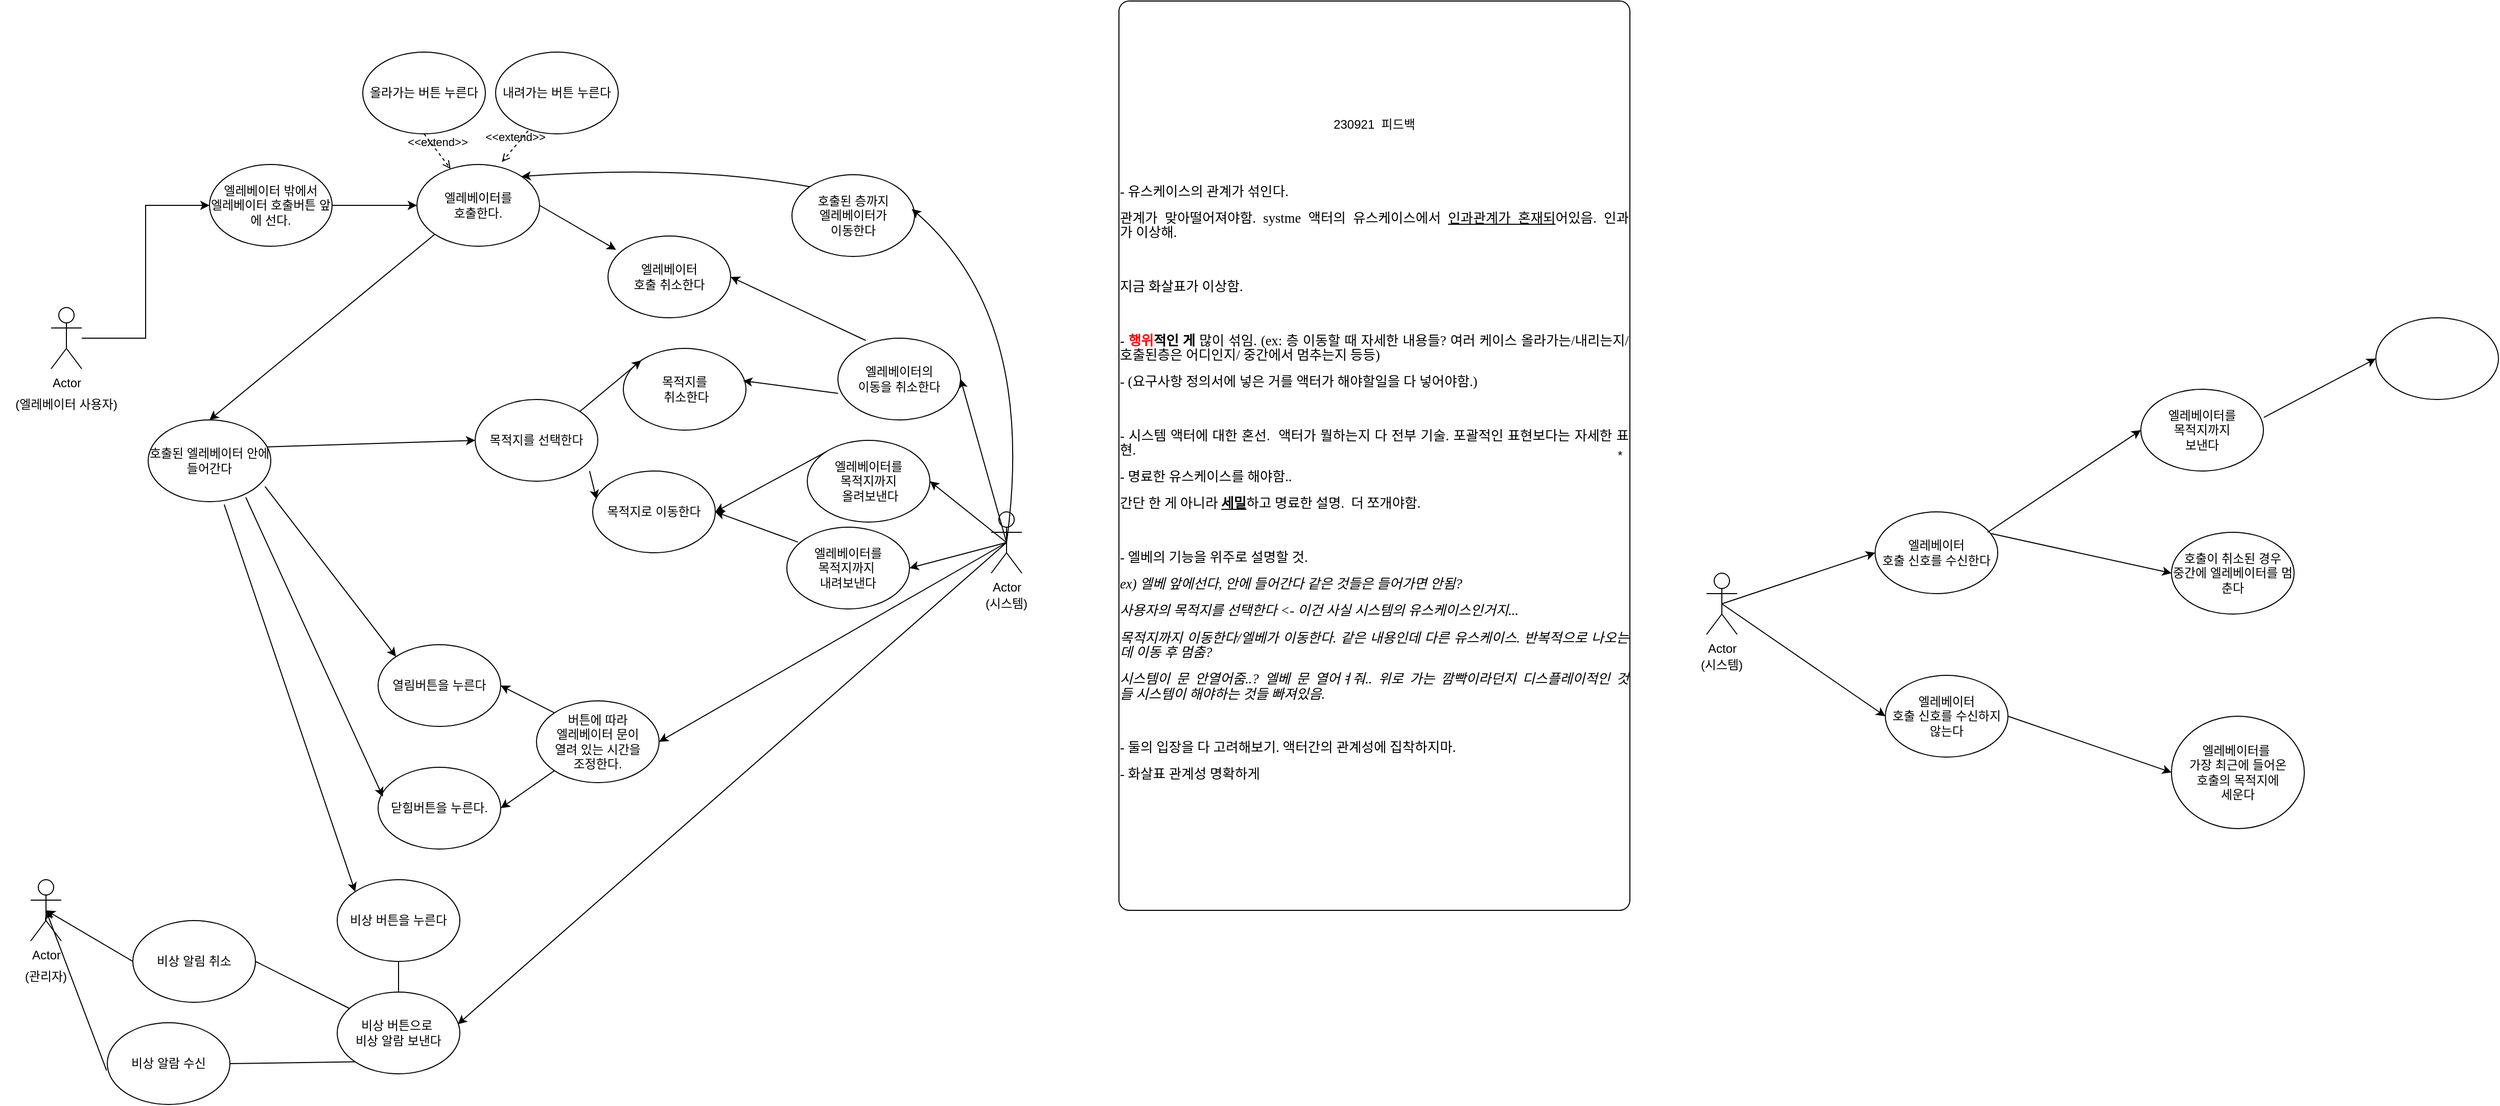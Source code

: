 <mxfile version="21.8.2" type="github">
  <diagram name="페이지-1" id="W_GuoXnU9VPZzK8BfVaY">
    <mxGraphModel dx="1353" dy="1090" grid="1" gridSize="10" guides="1" tooltips="1" connect="1" arrows="1" fold="1" page="1" pageScale="1" pageWidth="827" pageHeight="1169" math="0" shadow="0">
      <root>
        <mxCell id="0" />
        <mxCell id="1" parent="0" />
        <mxCell id="Ewi4ONr6DaGeuIS63GaE-8" value="" style="edgeStyle=orthogonalEdgeStyle;rounded=0;orthogonalLoop=1;jettySize=auto;html=1;entryX=0;entryY=0.5;entryDx=0;entryDy=0;" parent="1" source="Ewi4ONr6DaGeuIS63GaE-1" target="Ewi4ONr6DaGeuIS63GaE-9" edge="1">
          <mxGeometry relative="1" as="geometry">
            <mxPoint x="140" y="380" as="targetPoint" />
          </mxGeometry>
        </mxCell>
        <mxCell id="Ewi4ONr6DaGeuIS63GaE-1" value="Actor" style="shape=umlActor;verticalLabelPosition=bottom;verticalAlign=top;html=1;outlineConnect=0;" parent="1" vertex="1">
          <mxGeometry x="55" y="350" width="30" height="60" as="geometry" />
        </mxCell>
        <mxCell id="Ewi4ONr6DaGeuIS63GaE-2" value="Actor" style="shape=umlActor;verticalLabelPosition=bottom;verticalAlign=top;html=1;outlineConnect=0;" parent="1" vertex="1">
          <mxGeometry x="35" y="910" width="30" height="60" as="geometry" />
        </mxCell>
        <mxCell id="drnFQy5XmnM4WV22o5B0-5" value="" style="edgeStyle=orthogonalEdgeStyle;rounded=0;orthogonalLoop=1;jettySize=auto;html=1;" parent="1" source="Ewi4ONr6DaGeuIS63GaE-9" target="drnFQy5XmnM4WV22o5B0-4" edge="1">
          <mxGeometry relative="1" as="geometry" />
        </mxCell>
        <mxCell id="Ewi4ONr6DaGeuIS63GaE-9" value="엘레베이터 밖에서&lt;br&gt;엘레베이터 호출버튼 앞에 선다." style="ellipse;whiteSpace=wrap;html=1;" parent="1" vertex="1">
          <mxGeometry x="210" y="210" width="120" height="80" as="geometry" />
        </mxCell>
        <mxCell id="Ewi4ONr6DaGeuIS63GaE-15" value="호출된 엘레베이터 안에 들어간다" style="ellipse;whiteSpace=wrap;html=1;" parent="1" vertex="1">
          <mxGeometry x="150" y="460" width="120" height="80" as="geometry" />
        </mxCell>
        <mxCell id="Ewi4ONr6DaGeuIS63GaE-16" value="내려가는 버튼 누른다" style="ellipse;whiteSpace=wrap;html=1;" parent="1" vertex="1">
          <mxGeometry x="490" y="100" width="120" height="80" as="geometry" />
        </mxCell>
        <mxCell id="Ewi4ONr6DaGeuIS63GaE-18" value="올라가는 버튼 누른다" style="ellipse;whiteSpace=wrap;html=1;" parent="1" vertex="1">
          <mxGeometry x="360" y="100" width="120" height="80" as="geometry" />
        </mxCell>
        <mxCell id="Ewi4ONr6DaGeuIS63GaE-21" value="목적지로 이동한다" style="ellipse;whiteSpace=wrap;html=1;" parent="1" vertex="1">
          <mxGeometry x="585" y="510" width="120" height="80" as="geometry" />
        </mxCell>
        <mxCell id="Ewi4ONr6DaGeuIS63GaE-24" value="목적지를&lt;br&gt;&amp;nbsp;취소한다" style="ellipse;whiteSpace=wrap;html=1;" parent="1" vertex="1">
          <mxGeometry x="615" y="390" width="120" height="80" as="geometry" />
        </mxCell>
        <mxCell id="Ewi4ONr6DaGeuIS63GaE-25" value="열림버튼을 누른다" style="ellipse;whiteSpace=wrap;html=1;" parent="1" vertex="1">
          <mxGeometry x="375" y="680" width="120" height="80" as="geometry" />
        </mxCell>
        <mxCell id="Ewi4ONr6DaGeuIS63GaE-27" value="닫힘버튼을 누른다." style="ellipse;whiteSpace=wrap;html=1;" parent="1" vertex="1">
          <mxGeometry x="375" y="800" width="120" height="80" as="geometry" />
        </mxCell>
        <mxCell id="Ewi4ONr6DaGeuIS63GaE-29" value="비상 버튼으로&amp;nbsp;&lt;br&gt;비상 알람 보낸다" style="ellipse;whiteSpace=wrap;html=1;" parent="1" vertex="1">
          <mxGeometry x="335" y="1020" width="120" height="80" as="geometry" />
        </mxCell>
        <mxCell id="Ewi4ONr6DaGeuIS63GaE-31" value="비상 알림 취소" style="ellipse;whiteSpace=wrap;html=1;" parent="1" vertex="1">
          <mxGeometry x="135" y="950" width="120" height="80" as="geometry" />
        </mxCell>
        <mxCell id="Ewi4ONr6DaGeuIS63GaE-32" value="(엘레베이터 사용자)" style="text;html=1;strokeColor=none;fillColor=none;align=center;verticalAlign=middle;whiteSpace=wrap;rounded=0;" parent="1" vertex="1">
          <mxGeometry x="5" y="420" width="130" height="50" as="geometry" />
        </mxCell>
        <mxCell id="Ewi4ONr6DaGeuIS63GaE-34" value="" style="endArrow=classic;html=1;rounded=0;exitX=0;exitY=0.5;exitDx=0;exitDy=0;entryX=0.5;entryY=0.5;entryDx=0;entryDy=0;entryPerimeter=0;" parent="1" source="Ewi4ONr6DaGeuIS63GaE-31" target="Ewi4ONr6DaGeuIS63GaE-2" edge="1">
          <mxGeometry width="50" height="50" relative="1" as="geometry">
            <mxPoint x="15" y="840" as="sourcePoint" />
            <mxPoint x="35" y="710" as="targetPoint" />
          </mxGeometry>
        </mxCell>
        <mxCell id="Ewi4ONr6DaGeuIS63GaE-35" value="(관리자)" style="text;html=1;strokeColor=none;fillColor=none;align=center;verticalAlign=middle;whiteSpace=wrap;rounded=0;" parent="1" vertex="1">
          <mxGeometry x="20" y="990" width="60" height="30" as="geometry" />
        </mxCell>
        <mxCell id="Ewi4ONr6DaGeuIS63GaE-36" value="비상 알람 수신" style="ellipse;whiteSpace=wrap;html=1;" parent="1" vertex="1">
          <mxGeometry x="110" y="1050" width="120" height="80" as="geometry" />
        </mxCell>
        <mxCell id="Ewi4ONr6DaGeuIS63GaE-38" value="" style="endArrow=classic;html=1;rounded=0;entryX=0.5;entryY=0.5;entryDx=0;entryDy=0;entryPerimeter=0;exitX=-0.006;exitY=0.584;exitDx=0;exitDy=0;exitPerimeter=0;" parent="1" source="Ewi4ONr6DaGeuIS63GaE-36" target="Ewi4ONr6DaGeuIS63GaE-2" edge="1">
          <mxGeometry width="50" height="50" relative="1" as="geometry">
            <mxPoint x="165" y="820" as="sourcePoint" />
            <mxPoint x="430" y="940" as="targetPoint" />
          </mxGeometry>
        </mxCell>
        <mxCell id="EPBAZvmlNL338WjJrP5A-1" value="" style="endArrow=none;html=1;rounded=0;exitX=1;exitY=0.5;exitDx=0;exitDy=0;entryX=0;entryY=1;entryDx=0;entryDy=0;" parent="1" source="Ewi4ONr6DaGeuIS63GaE-36" target="Ewi4ONr6DaGeuIS63GaE-29" edge="1">
          <mxGeometry width="50" height="50" relative="1" as="geometry">
            <mxPoint x="530" y="1070" as="sourcePoint" />
            <mxPoint x="775" y="620" as="targetPoint" />
          </mxGeometry>
        </mxCell>
        <mxCell id="EPBAZvmlNL338WjJrP5A-10" value="" style="endArrow=none;html=1;rounded=0;exitX=1;exitY=0.5;exitDx=0;exitDy=0;" parent="1" source="Ewi4ONr6DaGeuIS63GaE-31" target="Ewi4ONr6DaGeuIS63GaE-29" edge="1">
          <mxGeometry width="50" height="50" relative="1" as="geometry">
            <mxPoint x="427" y="783" as="sourcePoint" />
            <mxPoint x="334" y="729" as="targetPoint" />
          </mxGeometry>
        </mxCell>
        <mxCell id="EPBAZvmlNL338WjJrP5A-13" value="엘레베이터&lt;br&gt;호출 취소한다" style="ellipse;whiteSpace=wrap;html=1;" parent="1" vertex="1">
          <mxGeometry x="600" y="280" width="120" height="80" as="geometry" />
        </mxCell>
        <mxCell id="drnFQy5XmnM4WV22o5B0-1" value="Actor" style="shape=umlActor;verticalLabelPosition=bottom;verticalAlign=top;html=1;outlineConnect=0;" parent="1" vertex="1">
          <mxGeometry x="975" y="550" width="30" height="60" as="geometry" />
        </mxCell>
        <mxCell id="drnFQy5XmnM4WV22o5B0-2" value="(시스템)" style="text;html=1;strokeColor=none;fillColor=none;align=center;verticalAlign=middle;whiteSpace=wrap;rounded=0;" parent="1" vertex="1">
          <mxGeometry x="960" y="625" width="60" height="30" as="geometry" />
        </mxCell>
        <mxCell id="drnFQy5XmnM4WV22o5B0-4" value="엘레베이터를 &lt;br&gt;호출한다." style="ellipse;whiteSpace=wrap;html=1;" parent="1" vertex="1">
          <mxGeometry x="413" y="210" width="120" height="80" as="geometry" />
        </mxCell>
        <mxCell id="drnFQy5XmnM4WV22o5B0-12" value="" style="endArrow=classic;html=1;rounded=0;exitX=0.5;exitY=0.5;exitDx=0;exitDy=0;exitPerimeter=0;entryX=1;entryY=0.5;entryDx=0;entryDy=0;" parent="1" source="drnFQy5XmnM4WV22o5B0-1" target="drnFQy5XmnM4WV22o5B0-13" edge="1">
          <mxGeometry width="50" height="50" relative="1" as="geometry">
            <mxPoint x="275" y="490" as="sourcePoint" />
            <mxPoint x="795" y="580" as="targetPoint" />
          </mxGeometry>
        </mxCell>
        <mxCell id="drnFQy5XmnM4WV22o5B0-13" value="엘레베이터를&lt;br&gt;목적지까지&lt;br&gt;&amp;nbsp;올려보낸다" style="ellipse;whiteSpace=wrap;html=1;" parent="1" vertex="1">
          <mxGeometry x="795" y="480" width="120" height="80" as="geometry" />
        </mxCell>
        <mxCell id="drnFQy5XmnM4WV22o5B0-14" value="엘레베이터를&lt;br&gt;목적지까지&amp;nbsp; &lt;br&gt;내려보낸다" style="ellipse;whiteSpace=wrap;html=1;" parent="1" vertex="1">
          <mxGeometry x="775" y="565" width="120" height="80" as="geometry" />
        </mxCell>
        <mxCell id="drnFQy5XmnM4WV22o5B0-15" value="" style="endArrow=classic;html=1;rounded=0;exitX=0.5;exitY=0.5;exitDx=0;exitDy=0;exitPerimeter=0;entryX=1;entryY=0.5;entryDx=0;entryDy=0;" parent="1" source="drnFQy5XmnM4WV22o5B0-1" target="drnFQy5XmnM4WV22o5B0-14" edge="1">
          <mxGeometry width="50" height="50" relative="1" as="geometry">
            <mxPoint x="875" y="650" as="sourcePoint" />
            <mxPoint x="798" y="570" as="targetPoint" />
          </mxGeometry>
        </mxCell>
        <mxCell id="drnFQy5XmnM4WV22o5B0-16" value="" style="endArrow=classic;html=1;rounded=0;exitX=0;exitY=0;exitDx=0;exitDy=0;entryX=1;entryY=0.5;entryDx=0;entryDy=0;" parent="1" source="drnFQy5XmnM4WV22o5B0-13" target="Ewi4ONr6DaGeuIS63GaE-21" edge="1">
          <mxGeometry width="50" height="50" relative="1" as="geometry">
            <mxPoint x="662" y="540" as="sourcePoint" />
            <mxPoint x="585" y="460" as="targetPoint" />
          </mxGeometry>
        </mxCell>
        <mxCell id="drnFQy5XmnM4WV22o5B0-17" value="" style="endArrow=classic;html=1;rounded=0;exitX=0.09;exitY=0.182;exitDx=0;exitDy=0;entryX=1;entryY=0.5;entryDx=0;entryDy=0;exitPerimeter=0;" parent="1" source="drnFQy5XmnM4WV22o5B0-14" target="Ewi4ONr6DaGeuIS63GaE-21" edge="1">
          <mxGeometry width="50" height="50" relative="1" as="geometry">
            <mxPoint x="785" y="520" as="sourcePoint" />
            <mxPoint x="600" y="470" as="targetPoint" />
          </mxGeometry>
        </mxCell>
        <mxCell id="drnFQy5XmnM4WV22o5B0-21" value="목적지를 선택한다" style="ellipse;whiteSpace=wrap;html=1;" parent="1" vertex="1">
          <mxGeometry x="470" y="440" width="120" height="80" as="geometry" />
        </mxCell>
        <mxCell id="drnFQy5XmnM4WV22o5B0-23" value="비상 버튼을 누른다" style="ellipse;whiteSpace=wrap;html=1;" parent="1" vertex="1">
          <mxGeometry x="335" y="910" width="120" height="80" as="geometry" />
        </mxCell>
        <mxCell id="drnFQy5XmnM4WV22o5B0-26" value="" style="endArrow=classic;html=1;rounded=0;exitX=0.5;exitY=0.5;exitDx=0;exitDy=0;exitPerimeter=0;entryX=0.983;entryY=0.394;entryDx=0;entryDy=0;entryPerimeter=0;" parent="1" source="drnFQy5XmnM4WV22o5B0-1" target="Ewi4ONr6DaGeuIS63GaE-29" edge="1">
          <mxGeometry width="50" height="50" relative="1" as="geometry">
            <mxPoint x="875" y="650" as="sourcePoint" />
            <mxPoint x="695" y="840" as="targetPoint" />
          </mxGeometry>
        </mxCell>
        <mxCell id="drnFQy5XmnM4WV22o5B0-34" value="엘레베이터의 &lt;br&gt;이동을 취소한다" style="ellipse;whiteSpace=wrap;html=1;" parent="1" vertex="1">
          <mxGeometry x="825" y="380" width="120" height="80" as="geometry" />
        </mxCell>
        <mxCell id="drnFQy5XmnM4WV22o5B0-35" value="" style="endArrow=classic;html=1;rounded=0;entryX=1;entryY=0.5;entryDx=0;entryDy=0;exitX=0.5;exitY=0.5;exitDx=0;exitDy=0;exitPerimeter=0;" parent="1" source="drnFQy5XmnM4WV22o5B0-1" target="drnFQy5XmnM4WV22o5B0-34" edge="1">
          <mxGeometry width="50" height="50" relative="1" as="geometry">
            <mxPoint x="895" y="590" as="sourcePoint" />
            <mxPoint x="684" y="700" as="targetPoint" />
          </mxGeometry>
        </mxCell>
        <mxCell id="drnFQy5XmnM4WV22o5B0-36" value="" style="endArrow=classic;html=1;rounded=0;exitX=0.001;exitY=0.675;exitDx=0;exitDy=0;entryX=0.977;entryY=0.396;entryDx=0;entryDy=0;exitPerimeter=0;entryPerimeter=0;" parent="1" source="drnFQy5XmnM4WV22o5B0-34" target="Ewi4ONr6DaGeuIS63GaE-24" edge="1">
          <mxGeometry width="50" height="50" relative="1" as="geometry">
            <mxPoint x="671" y="650" as="sourcePoint" />
            <mxPoint x="595" y="600" as="targetPoint" />
          </mxGeometry>
        </mxCell>
        <mxCell id="drnFQy5XmnM4WV22o5B0-38" value="" style="endArrow=classic;html=1;rounded=0;exitX=1;exitY=0;exitDx=0;exitDy=0;entryX=0;entryY=0;entryDx=0;entryDy=0;" parent="1" source="drnFQy5XmnM4WV22o5B0-21" target="Ewi4ONr6DaGeuIS63GaE-24" edge="1">
          <mxGeometry width="50" height="50" relative="1" as="geometry">
            <mxPoint x="575" y="290" as="sourcePoint" />
            <mxPoint x="710" y="299" as="targetPoint" />
          </mxGeometry>
        </mxCell>
        <mxCell id="drnFQy5XmnM4WV22o5B0-39" value="" style="endArrow=classic;html=1;rounded=0;exitX=0.933;exitY=0.875;exitDx=0;exitDy=0;entryX=0.031;entryY=0.344;entryDx=0;entryDy=0;entryPerimeter=0;exitPerimeter=0;" parent="1" source="drnFQy5XmnM4WV22o5B0-21" target="Ewi4ONr6DaGeuIS63GaE-21" edge="1">
          <mxGeometry width="50" height="50" relative="1" as="geometry">
            <mxPoint x="547" y="452" as="sourcePoint" />
            <mxPoint x="643" y="412" as="targetPoint" />
          </mxGeometry>
        </mxCell>
        <mxCell id="drnFQy5XmnM4WV22o5B0-40" value="" style="endArrow=classic;html=1;rounded=0;exitX=0.227;exitY=0.028;exitDx=0;exitDy=0;entryX=1;entryY=0.5;entryDx=0;entryDy=0;exitPerimeter=0;" parent="1" source="drnFQy5XmnM4WV22o5B0-34" target="EPBAZvmlNL338WjJrP5A-13" edge="1">
          <mxGeometry width="50" height="50" relative="1" as="geometry">
            <mxPoint x="746" y="435" as="sourcePoint" />
            <mxPoint x="642" y="462" as="targetPoint" />
          </mxGeometry>
        </mxCell>
        <mxCell id="drnFQy5XmnM4WV22o5B0-45" value="호출된 층까지&lt;br&gt;엘레베이터가&lt;br&gt;이동한다" style="ellipse;whiteSpace=wrap;html=1;" parent="1" vertex="1">
          <mxGeometry x="780" y="220" width="120" height="80" as="geometry" />
        </mxCell>
        <mxCell id="drnFQy5XmnM4WV22o5B0-48" value="버튼에 따라&lt;br&gt;엘레베이터 문이 &lt;br&gt;열려 있는 시간을 &lt;br&gt;조정한다." style="ellipse;whiteSpace=wrap;html=1;" parent="1" vertex="1">
          <mxGeometry x="530" y="735" width="120" height="80" as="geometry" />
        </mxCell>
        <mxCell id="drnFQy5XmnM4WV22o5B0-49" value="" style="endArrow=classic;html=1;rounded=0;exitX=0.5;exitY=0.5;exitDx=0;exitDy=0;exitPerimeter=0;entryX=1;entryY=0.5;entryDx=0;entryDy=0;" parent="1" source="drnFQy5XmnM4WV22o5B0-1" target="drnFQy5XmnM4WV22o5B0-48" edge="1">
          <mxGeometry width="50" height="50" relative="1" as="geometry">
            <mxPoint x="845" y="720" as="sourcePoint" />
            <mxPoint x="653" y="710" as="targetPoint" />
          </mxGeometry>
        </mxCell>
        <mxCell id="drnFQy5XmnM4WV22o5B0-50" value="" style="endArrow=classic;html=1;rounded=0;exitX=0;exitY=1;exitDx=0;exitDy=0;entryX=1;entryY=0.5;entryDx=0;entryDy=0;" parent="1" source="drnFQy5XmnM4WV22o5B0-48" target="Ewi4ONr6DaGeuIS63GaE-27" edge="1">
          <mxGeometry width="50" height="50" relative="1" as="geometry">
            <mxPoint x="548" y="834" as="sourcePoint" />
            <mxPoint x="455" y="822" as="targetPoint" />
          </mxGeometry>
        </mxCell>
        <mxCell id="drnFQy5XmnM4WV22o5B0-51" value="" style="endArrow=classic;html=1;rounded=0;exitX=0;exitY=0;exitDx=0;exitDy=0;entryX=1;entryY=0.5;entryDx=0;entryDy=0;" parent="1" source="drnFQy5XmnM4WV22o5B0-48" target="Ewi4ONr6DaGeuIS63GaE-25" edge="1">
          <mxGeometry width="50" height="50" relative="1" as="geometry">
            <mxPoint x="575" y="782" as="sourcePoint" />
            <mxPoint x="528" y="740" as="targetPoint" />
          </mxGeometry>
        </mxCell>
        <mxCell id="drnFQy5XmnM4WV22o5B0-57" value="&amp;lt;&amp;lt;extend&amp;gt;&amp;gt;" style="html=1;verticalAlign=bottom;labelBackgroundColor=none;endArrow=open;endFill=0;dashed=1;rounded=0;exitX=0.5;exitY=1;exitDx=0;exitDy=0;" parent="1" source="Ewi4ONr6DaGeuIS63GaE-18" target="drnFQy5XmnM4WV22o5B0-4" edge="1">
          <mxGeometry width="160" relative="1" as="geometry">
            <mxPoint x="860" y="610" as="sourcePoint" />
            <mxPoint x="970" y="690" as="targetPoint" />
          </mxGeometry>
        </mxCell>
        <mxCell id="drnFQy5XmnM4WV22o5B0-58" value="&amp;lt;&amp;lt;extend&amp;gt;&amp;gt;" style="html=1;verticalAlign=bottom;labelBackgroundColor=none;endArrow=open;endFill=0;dashed=1;rounded=0;exitX=0.266;exitY=0.962;exitDx=0;exitDy=0;exitPerimeter=0;entryX=0.693;entryY=-0.031;entryDx=0;entryDy=0;entryPerimeter=0;" parent="1" source="Ewi4ONr6DaGeuIS63GaE-16" target="drnFQy5XmnM4WV22o5B0-4" edge="1">
          <mxGeometry width="160" relative="1" as="geometry">
            <mxPoint x="430" y="190" as="sourcePoint" />
            <mxPoint x="445" y="300" as="targetPoint" />
          </mxGeometry>
        </mxCell>
        <mxCell id="drnFQy5XmnM4WV22o5B0-61" value="" style="endArrow=classic;html=1;rounded=0;exitX=0;exitY=1;exitDx=0;exitDy=0;entryX=0.5;entryY=0;entryDx=0;entryDy=0;" parent="1" source="drnFQy5XmnM4WV22o5B0-4" target="Ewi4ONr6DaGeuIS63GaE-15" edge="1">
          <mxGeometry width="50" height="50" relative="1" as="geometry">
            <mxPoint x="457" y="540" as="sourcePoint" />
            <mxPoint x="499" y="578" as="targetPoint" />
          </mxGeometry>
        </mxCell>
        <mxCell id="drnFQy5XmnM4WV22o5B0-62" value="" style="endArrow=classic;html=1;rounded=0;exitX=0.973;exitY=0.329;exitDx=0;exitDy=0;entryX=0;entryY=0.5;entryDx=0;entryDy=0;exitPerimeter=0;" parent="1" source="Ewi4ONr6DaGeuIS63GaE-15" target="drnFQy5XmnM4WV22o5B0-21" edge="1">
          <mxGeometry width="50" height="50" relative="1" as="geometry">
            <mxPoint x="862" y="392" as="sourcePoint" />
            <mxPoint x="735" y="220" as="targetPoint" />
          </mxGeometry>
        </mxCell>
        <mxCell id="drnFQy5XmnM4WV22o5B0-63" value="" style="endArrow=classic;html=1;rounded=0;exitX=0.953;exitY=0.815;exitDx=0;exitDy=0;entryX=0;entryY=0;entryDx=0;entryDy=0;exitPerimeter=0;" parent="1" source="Ewi4ONr6DaGeuIS63GaE-15" target="Ewi4ONr6DaGeuIS63GaE-25" edge="1">
          <mxGeometry width="50" height="50" relative="1" as="geometry">
            <mxPoint x="277" y="496" as="sourcePoint" />
            <mxPoint x="480" y="490" as="targetPoint" />
          </mxGeometry>
        </mxCell>
        <mxCell id="drnFQy5XmnM4WV22o5B0-64" value="" style="endArrow=classic;html=1;rounded=0;exitX=0.796;exitY=0.947;exitDx=0;exitDy=0;entryX=0.039;entryY=0.359;entryDx=0;entryDy=0;exitPerimeter=0;entryPerimeter=0;" parent="1" source="Ewi4ONr6DaGeuIS63GaE-15" target="Ewi4ONr6DaGeuIS63GaE-27" edge="1">
          <mxGeometry width="50" height="50" relative="1" as="geometry">
            <mxPoint x="274" y="535" as="sourcePoint" />
            <mxPoint x="403" y="702" as="targetPoint" />
          </mxGeometry>
        </mxCell>
        <mxCell id="drnFQy5XmnM4WV22o5B0-65" value="" style="endArrow=classic;html=1;rounded=0;exitX=0.62;exitY=1.035;exitDx=0;exitDy=0;entryX=0;entryY=0;entryDx=0;entryDy=0;exitPerimeter=0;" parent="1" source="Ewi4ONr6DaGeuIS63GaE-15" target="drnFQy5XmnM4WV22o5B0-23" edge="1">
          <mxGeometry width="50" height="50" relative="1" as="geometry">
            <mxPoint x="256" y="546" as="sourcePoint" />
            <mxPoint x="390" y="839" as="targetPoint" />
          </mxGeometry>
        </mxCell>
        <mxCell id="drnFQy5XmnM4WV22o5B0-66" value="" style="endArrow=classic;html=1;rounded=0;exitX=1;exitY=0.5;exitDx=0;exitDy=0;entryX=0.066;entryY=0.168;entryDx=0;entryDy=0;entryPerimeter=0;" parent="1" source="drnFQy5XmnM4WV22o5B0-4" target="EPBAZvmlNL338WjJrP5A-13" edge="1">
          <mxGeometry width="50" height="50" relative="1" as="geometry">
            <mxPoint x="582" y="462" as="sourcePoint" />
            <mxPoint x="643" y="412" as="targetPoint" />
          </mxGeometry>
        </mxCell>
        <mxCell id="drnFQy5XmnM4WV22o5B0-68" value="" style="curved=1;endArrow=classic;html=1;rounded=0;exitX=0.5;exitY=0.5;exitDx=0;exitDy=0;exitPerimeter=0;entryX=0.977;entryY=0.418;entryDx=0;entryDy=0;entryPerimeter=0;" parent="1" source="drnFQy5XmnM4WV22o5B0-1" target="drnFQy5XmnM4WV22o5B0-45" edge="1">
          <mxGeometry width="50" height="50" relative="1" as="geometry">
            <mxPoint x="910" y="670" as="sourcePoint" />
            <mxPoint x="880" y="190" as="targetPoint" />
            <Array as="points">
              <mxPoint x="1020" y="360" />
            </Array>
          </mxGeometry>
        </mxCell>
        <mxCell id="drnFQy5XmnM4WV22o5B0-69" value="" style="curved=1;endArrow=classic;html=1;rounded=0;exitX=0;exitY=0;exitDx=0;exitDy=0;entryX=1;entryY=0;entryDx=0;entryDy=0;" parent="1" source="drnFQy5XmnM4WV22o5B0-45" target="drnFQy5XmnM4WV22o5B0-4" edge="1">
          <mxGeometry width="50" height="50" relative="1" as="geometry">
            <mxPoint x="1000" y="590" as="sourcePoint" />
            <mxPoint x="907" y="263" as="targetPoint" />
            <Array as="points">
              <mxPoint x="680" y="210" />
            </Array>
          </mxGeometry>
        </mxCell>
        <mxCell id="drnFQy5XmnM4WV22o5B0-70" value="" style="endArrow=none;html=1;rounded=0;exitX=0.5;exitY=0;exitDx=0;exitDy=0;entryX=0.5;entryY=1;entryDx=0;entryDy=0;" parent="1" source="Ewi4ONr6DaGeuIS63GaE-29" target="drnFQy5XmnM4WV22o5B0-23" edge="1">
          <mxGeometry width="50" height="50" relative="1" as="geometry">
            <mxPoint x="400" y="1010" as="sourcePoint" />
            <mxPoint x="960" y="620" as="targetPoint" />
          </mxGeometry>
        </mxCell>
        <mxCell id="drnFQy5XmnM4WV22o5B0-73" value="230921&amp;nbsp; 피드백&lt;br&gt;&lt;br&gt;&lt;p style=&quot;line-height:107.917%;margin-bottom:8pt;text-align:justify;&quot;&gt;&lt;br&gt;&lt;/p&gt;&lt;p style=&quot;line-height:107.917%;margin-bottom:8pt;text-align:justify;&quot;&gt;&lt;span style=&quot;font-family: &amp;quot;맑은 고딕&amp;quot;; font-size: 10pt; line-height: 107.917%;&quot; dir=&quot;LTR&quot; lang=&quot;en-US&quot;&gt;-&amp;nbsp;유스케이스의&amp;nbsp;관계가&amp;nbsp;섞인다.&amp;nbsp;&lt;/span&gt;&lt;/p&gt;&lt;p style=&quot;line-height:107.917%;margin-bottom:8pt;text-align:justify;&quot;&gt;&lt;span style=&quot;font-family: &amp;quot;맑은 고딕&amp;quot;; font-size: 10pt; line-height: 107.917%;&quot; dir=&quot;LTR&quot; lang=&quot;en-US&quot;&gt;관계가&amp;nbsp;맞아떨어져야함.&amp;nbsp;systme&amp;nbsp;액터의&amp;nbsp;유스케이스에서&amp;nbsp;&lt;/span&gt;&lt;span style=&quot;font-family: &amp;quot;맑은 고딕&amp;quot;; font-size: 10pt; line-height: 107.917%;&quot; dir=&quot;LTR&quot; lang=&quot;en-US&quot;&gt;&lt;u&gt;인과관계가&amp;nbsp;혼재되&lt;/u&gt;&lt;/span&gt;&lt;span style=&quot;font-family: &amp;quot;맑은 고딕&amp;quot;; font-size: 10pt; line-height: 107.917%;&quot; dir=&quot;LTR&quot; lang=&quot;en-US&quot;&gt;어있음.&amp;nbsp;인과가&amp;nbsp;이상해.&lt;/span&gt;&lt;/p&gt;&lt;p style=&quot;line-height:107.917%;margin-bottom:8pt;text-align:justify;&quot;&gt;&lt;span style=&quot;font-family: &amp;quot;맑은 고딕&amp;quot;; font-size: 10pt; line-height: 107.917%;&quot; dir=&quot;LTR&quot; lang=&quot;en-US&quot;&gt;&amp;nbsp;&lt;/span&gt;&lt;/p&gt;&lt;p style=&quot;line-height:107.917%;margin-bottom:8pt;text-align:justify;&quot;&gt;&lt;span style=&quot;font-family: &amp;quot;맑은 고딕&amp;quot;; font-size: 10pt; line-height: 107.917%;&quot; dir=&quot;LTR&quot; lang=&quot;en-US&quot;&gt;지금&amp;nbsp;화살표가&amp;nbsp;이상함.&amp;nbsp;&lt;/span&gt;&lt;/p&gt;&lt;p style=&quot;line-height:107.917%;margin-bottom:8pt;text-align:justify;&quot;&gt;&lt;span style=&quot;font-family: &amp;quot;맑은 고딕&amp;quot;; font-size: 10pt; line-height: 107.917%;&quot; dir=&quot;LTR&quot; lang=&quot;en-US&quot;&gt;&amp;nbsp;&lt;/span&gt;&lt;/p&gt;&lt;p style=&quot;line-height:107.917%;margin-bottom:8pt;text-align:justify;&quot;&gt;&lt;span style=&quot;font-family: &amp;quot;맑은 고딕&amp;quot;; font-size: 10pt; line-height: 107.917%;&quot; dir=&quot;LTR&quot; lang=&quot;en-US&quot;&gt;-&amp;nbsp;&lt;/span&gt;&lt;span style=&quot;font-family: &amp;quot;맑은 고딕&amp;quot;; font-size: 10pt; font-weight: bold; color: rgb(255, 0, 0); line-height: 107.917%;&quot; dir=&quot;LTR&quot; lang=&quot;en-US&quot;&gt;&lt;b&gt;행위&lt;/b&gt;&lt;/span&gt;&lt;span style=&quot;font-family: &amp;quot;맑은 고딕&amp;quot;; font-size: 10pt; font-weight: bold; line-height: 107.917%;&quot; dir=&quot;LTR&quot; lang=&quot;en-US&quot;&gt;&lt;b&gt;적인&amp;nbsp;게&lt;/b&gt;&lt;/span&gt;&lt;span style=&quot;font-family: &amp;quot;맑은 고딕&amp;quot;; font-size: 10pt; line-height: 107.917%;&quot; dir=&quot;LTR&quot; lang=&quot;en-US&quot;&gt;&amp;nbsp;많이&amp;nbsp;섞임.&amp;nbsp;(ex:&amp;nbsp;층&amp;nbsp;이동할&amp;nbsp;때&amp;nbsp;자세한&amp;nbsp;내용들?&amp;nbsp;여러&amp;nbsp;케이스&amp;nbsp;올라가는/내리는지/호출된층은&amp;nbsp;어디인지/&amp;nbsp;중간에서&amp;nbsp;멈추는지&amp;nbsp;등등)&lt;/span&gt;&lt;/p&gt;&lt;p style=&quot;line-height:107.917%;margin-bottom:8pt;text-align:justify;&quot;&gt;&lt;span style=&quot;font-family: &amp;quot;맑은 고딕&amp;quot;; font-size: 10pt; line-height: 107.917%;&quot; dir=&quot;LTR&quot; lang=&quot;en-US&quot;&gt;-&amp;nbsp;&lt;/span&gt;&lt;span style=&quot;font-family: &amp;quot;맑은 고딕&amp;quot;; font-size: 10pt; line-height: 107.917%;&quot; dir=&quot;LTR&quot; lang=&quot;en-US&quot;&gt;(요구사항&amp;nbsp;정의서에&amp;nbsp;넣은&amp;nbsp;거를&amp;nbsp;액터가&amp;nbsp;해야할일을&amp;nbsp;다&amp;nbsp;넣어야함.)&lt;/span&gt;&lt;/p&gt;&lt;p style=&quot;line-height:107.917%;margin-bottom:8pt;text-align:justify;&quot;&gt;&lt;span style=&quot;font-family: &amp;quot;맑은 고딕&amp;quot;; font-size: 10pt; line-height: 107.917%;&quot; dir=&quot;LTR&quot; lang=&quot;en-US&quot;&gt;&amp;nbsp;&lt;/span&gt;&lt;/p&gt;&lt;p style=&quot;line-height:107.917%;margin-bottom:8pt;text-align:justify;&quot;&gt;&lt;span style=&quot;font-family: &amp;quot;맑은 고딕&amp;quot;; font-size: 10pt; line-height: 107.917%;&quot; dir=&quot;LTR&quot; lang=&quot;en-US&quot;&gt;-&amp;nbsp;시스템&amp;nbsp;액터에&amp;nbsp;대한&amp;nbsp;혼선.&amp;nbsp;&amp;nbsp;액터가&amp;nbsp;뭘하는지&amp;nbsp;다&amp;nbsp;전부&amp;nbsp;기술.&amp;nbsp;포괄적인&amp;nbsp;표현보다는&amp;nbsp;자세한&amp;nbsp;표현.&lt;/span&gt;&lt;/p&gt;&lt;p style=&quot;line-height:107.917%;margin-bottom:8pt;text-align:justify;&quot;&gt;&lt;span style=&quot;font-family: &amp;quot;맑은 고딕&amp;quot;; font-size: 10pt; line-height: 107.917%;&quot; dir=&quot;LTR&quot; lang=&quot;en-US&quot;&gt;-&amp;nbsp;명료한&amp;nbsp;유스케이스를&amp;nbsp;해야함..&lt;/span&gt;&lt;/p&gt;&lt;p style=&quot;line-height:107.917%;margin-bottom:8pt;text-align:justify;&quot;&gt;&lt;span style=&quot;font-family: &amp;quot;맑은 고딕&amp;quot;; font-size: 10pt; line-height: 107.917%;&quot; dir=&quot;LTR&quot; lang=&quot;en-US&quot;&gt;간단&amp;nbsp;한&amp;nbsp;게&amp;nbsp;아니라&amp;nbsp;&lt;/span&gt;&lt;span style=&quot;font-family: &amp;quot;맑은 고딕&amp;quot;; font-size: 10pt; font-weight: bold; line-height: 107.917%;&quot; dir=&quot;LTR&quot; lang=&quot;en-US&quot;&gt;&lt;b&gt;&lt;u&gt;세밀&lt;/u&gt;&lt;/b&gt;&lt;/span&gt;&lt;span style=&quot;font-family: &amp;quot;맑은 고딕&amp;quot;; font-size: 10pt; line-height: 107.917%;&quot; dir=&quot;LTR&quot; lang=&quot;en-US&quot;&gt;하고&amp;nbsp;명료한&amp;nbsp;설명.&amp;nbsp;&amp;nbsp;더&amp;nbsp;쪼개야함.&lt;/span&gt;&lt;/p&gt;&lt;p style=&quot;line-height:107.917%;margin-bottom:8pt;text-align:justify;&quot;&gt;&lt;span style=&quot;font-family: &amp;quot;맑은 고딕&amp;quot;; font-size: 10pt; line-height: 107.917%;&quot; dir=&quot;LTR&quot; lang=&quot;en-US&quot;&gt;&amp;nbsp;&lt;/span&gt;&lt;/p&gt;&lt;p style=&quot;line-height:107.917%;margin-bottom:8pt;text-align:justify;&quot;&gt;&lt;span style=&quot;font-family: &amp;quot;맑은 고딕&amp;quot;; font-size: 10pt; line-height: 107.917%;&quot; dir=&quot;LTR&quot; lang=&quot;en-US&quot;&gt;-&amp;nbsp;엘베의&amp;nbsp;기능을&amp;nbsp;위주로&amp;nbsp;설명할&amp;nbsp;것.&lt;/span&gt;&lt;/p&gt;&lt;p style=&quot;line-height:107.917%;margin-bottom:8pt;text-align:justify;&quot;&gt;&lt;span style=&quot;font-family: &amp;quot;맑은 고딕&amp;quot;; font-size: 10pt; font-style: italic; line-height: 107.917%;&quot; dir=&quot;LTR&quot; lang=&quot;en-US&quot;&gt;&lt;i&gt;ex)&amp;nbsp;엘베&amp;nbsp;앞에선다,&amp;nbsp;안에&amp;nbsp;들어간다&amp;nbsp;같은&amp;nbsp;것들은&amp;nbsp;들어가면&amp;nbsp;안됨?&lt;/i&gt;&lt;/span&gt;&lt;/p&gt;&lt;p style=&quot;line-height:107.917%;margin-bottom:8pt;text-align:justify;&quot;&gt;&lt;span style=&quot;font-family: &amp;quot;맑은 고딕&amp;quot;; font-size: 10pt; font-style: italic; line-height: 107.917%;&quot; dir=&quot;LTR&quot; lang=&quot;en-US&quot;&gt;&lt;i&gt;사용자의&amp;nbsp;목적지를&amp;nbsp;선택한다&amp;nbsp;&amp;lt;-&amp;nbsp;이건&amp;nbsp;사실&amp;nbsp;시스템의&amp;nbsp;유스케이스인거지...&lt;/i&gt;&lt;/span&gt;&lt;/p&gt;&lt;p style=&quot;line-height:107.917%;margin-bottom:8pt;text-align:justify;&quot;&gt;&lt;span style=&quot;font-family: &amp;quot;맑은 고딕&amp;quot;; font-size: 10pt; font-style: italic; line-height: 107.917%;&quot; dir=&quot;LTR&quot; lang=&quot;en-US&quot;&gt;&lt;i&gt;목적지까지&amp;nbsp;이동한다/엘베가&amp;nbsp;이동한다.&amp;nbsp;같은&amp;nbsp;내용인데&amp;nbsp;다른&amp;nbsp;유스케이스.&amp;nbsp;반복적으로&amp;nbsp;나오는데&amp;nbsp;이동&amp;nbsp;후&amp;nbsp;멈춤?&amp;nbsp;&lt;/i&gt;&lt;/span&gt;&lt;/p&gt;&lt;p style=&quot;line-height:107.917%;margin-bottom:8pt;text-align:justify;&quot;&gt;&lt;span style=&quot;font-family: &amp;quot;맑은 고딕&amp;quot;; font-size: 10pt; font-style: italic; line-height: 107.917%;&quot; dir=&quot;LTR&quot; lang=&quot;en-US&quot;&gt;&lt;i&gt;시스템이&amp;nbsp;문&amp;nbsp;안열어줌..?&amp;nbsp;엘베&amp;nbsp;문&amp;nbsp;열어ㅕ줘..&amp;nbsp;위로&amp;nbsp;가는&amp;nbsp;깜빡이라던지&amp;nbsp;디스플레이적인&amp;nbsp;것들&amp;nbsp;시스템이&amp;nbsp;해야하는&amp;nbsp;것들&amp;nbsp;빠져있음.&amp;nbsp;&lt;/i&gt;&lt;/span&gt;&lt;/p&gt;&lt;p style=&quot;line-height:107.917%;margin-bottom:8pt;text-align:justify;&quot;&gt;&lt;span style=&quot;font-family: &amp;quot;맑은 고딕&amp;quot;; font-size: 10pt; line-height: 107.917%;&quot; dir=&quot;LTR&quot; lang=&quot;en-US&quot;&gt;&amp;nbsp;&lt;/span&gt;&lt;/p&gt;&lt;p style=&quot;line-height:107.917%;margin-bottom:8pt;text-align:justify;&quot;&gt;&lt;span style=&quot;font-family: &amp;quot;맑은 고딕&amp;quot;; font-size: 10pt; line-height: 107.917%;&quot; dir=&quot;LTR&quot; lang=&quot;en-US&quot;&gt;-&amp;nbsp;둘의&amp;nbsp;입장을&amp;nbsp;다&amp;nbsp;고려해보기.&amp;nbsp;액터간의&amp;nbsp;관계성에&amp;nbsp;집착하지마.&lt;/span&gt;&lt;/p&gt;&lt;p style=&quot;text-align:justify;&quot;&gt;&lt;span style=&quot;font-family: &amp;quot;맑은 고딕&amp;quot;; font-size: 10pt; line-height: 107.917%;&quot; dir=&quot;LTR&quot; lang=&quot;en-US&quot;&gt;-&amp;nbsp;화살표&amp;nbsp;관계성&amp;nbsp;명확하게&lt;/span&gt;&lt;/p&gt;" style="html=1;dashed=0;rounded=1;absoluteArcSize=1;arcSize=20;verticalAlign=middle;align=center;whiteSpace=wrap;" parent="1" vertex="1">
          <mxGeometry x="1100" y="50" width="500" height="890" as="geometry" />
        </mxCell>
        <mxCell id="drnFQy5XmnM4WV22o5B0-74" value="*" style="text;resizeWidth=0;resizeHeight=0;points=[];part=1;verticalAlign=middle;align=center;html=1;" parent="drnFQy5XmnM4WV22o5B0-73" vertex="1">
          <mxGeometry x="1" y="0.5" width="20" height="20" relative="1" as="geometry">
            <mxPoint x="-20" y="-10" as="offset" />
          </mxGeometry>
        </mxCell>
        <mxCell id="yF59_c3yIpq_N1d7a7UC-3" value="Actor" style="shape=umlActor;verticalLabelPosition=bottom;verticalAlign=top;html=1;outlineConnect=0;" vertex="1" parent="1">
          <mxGeometry x="1675" y="610" width="30" height="60" as="geometry" />
        </mxCell>
        <mxCell id="yF59_c3yIpq_N1d7a7UC-4" value="(시스템)" style="text;html=1;strokeColor=none;fillColor=none;align=center;verticalAlign=middle;whiteSpace=wrap;rounded=0;" vertex="1" parent="1">
          <mxGeometry x="1660" y="685" width="60" height="30" as="geometry" />
        </mxCell>
        <mxCell id="yF59_c3yIpq_N1d7a7UC-6" value="엘레베이터를&lt;br&gt;목적지까지&lt;br&gt;보낸다" style="ellipse;whiteSpace=wrap;html=1;" vertex="1" parent="1">
          <mxGeometry x="2100" y="430" width="120" height="80" as="geometry" />
        </mxCell>
        <mxCell id="yF59_c3yIpq_N1d7a7UC-7" value="" style="endArrow=classic;html=1;rounded=0;exitX=0.5;exitY=0.5;exitDx=0;exitDy=0;exitPerimeter=0;entryX=0;entryY=0.5;entryDx=0;entryDy=0;" edge="1" parent="1" source="yF59_c3yIpq_N1d7a7UC-3" target="yF59_c3yIpq_N1d7a7UC-9">
          <mxGeometry width="50" height="50" relative="1" as="geometry">
            <mxPoint x="1730" y="650" as="sourcePoint" />
            <mxPoint x="1840" y="600" as="targetPoint" />
          </mxGeometry>
        </mxCell>
        <mxCell id="yF59_c3yIpq_N1d7a7UC-9" value="엘레베이터 &lt;br&gt;호출 신호를 수신한다" style="ellipse;whiteSpace=wrap;html=1;" vertex="1" parent="1">
          <mxGeometry x="1840" y="550" width="120" height="80" as="geometry" />
        </mxCell>
        <mxCell id="yF59_c3yIpq_N1d7a7UC-10" value="" style="endArrow=classic;html=1;rounded=0;exitX=0.5;exitY=0.5;exitDx=0;exitDy=0;exitPerimeter=0;entryX=0;entryY=0.5;entryDx=0;entryDy=0;" edge="1" parent="1" target="yF59_c3yIpq_N1d7a7UC-11" source="yF59_c3yIpq_N1d7a7UC-3">
          <mxGeometry width="50" height="50" relative="1" as="geometry">
            <mxPoint x="1740" y="870" as="sourcePoint" />
            <mxPoint x="1890" y="830" as="targetPoint" />
          </mxGeometry>
        </mxCell>
        <mxCell id="yF59_c3yIpq_N1d7a7UC-11" value="엘레베이터 &lt;br&gt;호출 신호를 수신하지 않는다" style="ellipse;whiteSpace=wrap;html=1;" vertex="1" parent="1">
          <mxGeometry x="1850" y="710" width="120" height="80" as="geometry" />
        </mxCell>
        <mxCell id="yF59_c3yIpq_N1d7a7UC-13" value="" style="endArrow=classic;html=1;rounded=0;exitX=0.917;exitY=0.25;exitDx=0;exitDy=0;exitPerimeter=0;entryX=0;entryY=0.5;entryDx=0;entryDy=0;" edge="1" parent="1" source="yF59_c3yIpq_N1d7a7UC-9" target="yF59_c3yIpq_N1d7a7UC-6">
          <mxGeometry width="50" height="50" relative="1" as="geometry">
            <mxPoint x="1950" y="580" as="sourcePoint" />
            <mxPoint x="2100" y="530" as="targetPoint" />
          </mxGeometry>
        </mxCell>
        <mxCell id="yF59_c3yIpq_N1d7a7UC-14" value="" style="endArrow=classic;html=1;rounded=0;exitX=0.947;exitY=0.266;exitDx=0;exitDy=0;exitPerimeter=0;entryX=0;entryY=0.5;entryDx=0;entryDy=0;" edge="1" parent="1" source="yF59_c3yIpq_N1d7a7UC-9" target="yF59_c3yIpq_N1d7a7UC-15">
          <mxGeometry width="50" height="50" relative="1" as="geometry">
            <mxPoint x="1960" y="580" as="sourcePoint" />
            <mxPoint x="2130" y="610" as="targetPoint" />
          </mxGeometry>
        </mxCell>
        <mxCell id="yF59_c3yIpq_N1d7a7UC-15" value="호출이 취소된 경우&lt;br&gt;중간에 엘레베이터를 멈춘다" style="ellipse;whiteSpace=wrap;html=1;" vertex="1" parent="1">
          <mxGeometry x="2130" y="570" width="120" height="80" as="geometry" />
        </mxCell>
        <mxCell id="yF59_c3yIpq_N1d7a7UC-16" value="" style="endArrow=classic;html=1;rounded=0;exitX=1;exitY=0.5;exitDx=0;exitDy=0;entryX=0;entryY=0.5;entryDx=0;entryDy=0;" edge="1" parent="1" target="yF59_c3yIpq_N1d7a7UC-17" source="yF59_c3yIpq_N1d7a7UC-11">
          <mxGeometry width="50" height="50" relative="1" as="geometry">
            <mxPoint x="1980" y="681" as="sourcePoint" />
            <mxPoint x="2156" y="720" as="targetPoint" />
          </mxGeometry>
        </mxCell>
        <mxCell id="yF59_c3yIpq_N1d7a7UC-17" value="엘레베이터를&amp;nbsp;&lt;br&gt;가장 최근에 들어온 &lt;br&gt;호출의 목적지에 &lt;br&gt;세운다" style="ellipse;whiteSpace=wrap;html=1;" vertex="1" parent="1">
          <mxGeometry x="2130" y="750" width="130" height="110" as="geometry" />
        </mxCell>
        <mxCell id="yF59_c3yIpq_N1d7a7UC-19" value="" style="endArrow=classic;html=1;rounded=0;exitX=1.003;exitY=0.345;exitDx=0;exitDy=0;exitPerimeter=0;entryX=0;entryY=0.5;entryDx=0;entryDy=0;" edge="1" parent="1" target="yF59_c3yIpq_N1d7a7UC-20" source="yF59_c3yIpq_N1d7a7UC-6">
          <mxGeometry width="50" height="50" relative="1" as="geometry">
            <mxPoint x="2222.28" y="428.56" as="sourcePoint" />
            <mxPoint x="2496" y="440" as="targetPoint" />
          </mxGeometry>
        </mxCell>
        <mxCell id="yF59_c3yIpq_N1d7a7UC-20" value="" style="ellipse;whiteSpace=wrap;html=1;" vertex="1" parent="1">
          <mxGeometry x="2330" y="360" width="120" height="80" as="geometry" />
        </mxCell>
      </root>
    </mxGraphModel>
  </diagram>
</mxfile>
